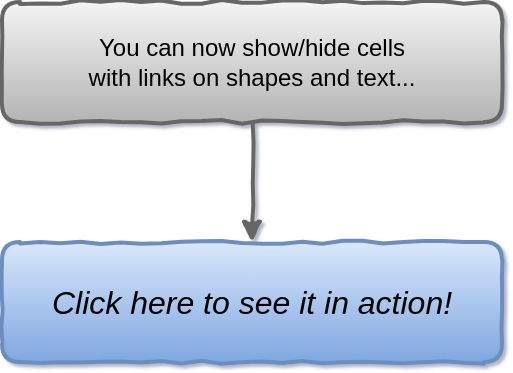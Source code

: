 <mxfile version="24.2.0" type="github" pages="2">
  <diagram id="d5gl4QwFa03STW00YMON" name="Page-1">
    <mxGraphModel dx="1207" dy="682" grid="0" gridSize="10" guides="1" tooltips="1" connect="1" arrows="1" fold="1" page="1" pageScale="1" pageWidth="850" pageHeight="1100" background="#ffffff" math="0" shadow="1">
      <root>
        <mxCell id="0" />
        <mxCell id="1" parent="0" />
        <mxCell id="4" value="" style="edgeStyle=orthogonalEdgeStyle;rounded=0;html=1;jettySize=auto;orthogonalLoop=1;fillColor=#f5f5f5;strokeColor=#666666;comic=1;shadow=0;strokeWidth=2;gradientColor=#b3b3b3;" parent="1" source="2" target="3" edge="1">
          <mxGeometry relative="1" as="geometry" />
        </mxCell>
        <mxCell id="2" value="You can now show/hide cells&lt;br&gt;with links on shapes and text..." style="rounded=1;whiteSpace=wrap;html=1;spacingLeft=10;spacingRight=10;fillColor=#f5f5f5;strokeColor=#666666;comic=1;shadow=0;strokeWidth=2;gradientColor=#b3b3b3;" parent="1" vertex="1">
          <mxGeometry x="300" y="99" width="250" height="60" as="geometry" />
        </mxCell>
        <mxCell id="6" value="" style="edgeStyle=orthogonalEdgeStyle;rounded=0;html=1;jettySize=auto;orthogonalLoop=1;fillColor=#f5f5f5;strokeColor=#666666;comic=1;shadow=0;strokeWidth=2;gradientColor=#b3b3b3;" parent="1" source="3" target="5" edge="1">
          <mxGeometry relative="1" as="geometry" />
        </mxCell>
        <UserObject label="Click here to see it in action!" link="data:action/json,{&quot;actions&quot;:[{&quot;toggle&quot;: {&quot;cells&quot;: [&quot;5&quot;, &quot;7&quot;]}}]}" id="3">
          <mxCell style="rounded=1;whiteSpace=wrap;html=1;fillColor=#dae8fc;strokeColor=#6c8ebf;comic=1;shadow=0;strokeWidth=2;gradientColor=#7ea6e0;fontSize=16;fontStyle=2" parent="1" vertex="1">
            <mxGeometry x="300" y="219" width="250" height="60" as="geometry" />
          </mxCell>
        </UserObject>
        <mxCell id="5" value="The format is&amp;nbsp;data:action/json,{&quot;actions&quot;:[{&quot;toggle&quot;: {&quot;cells&quot;: [id1, id2, ...]}}]}" style="rounded=1;whiteSpace=wrap;html=1;fillColor=#f5f5f5;strokeColor=#666666;comic=1;shadow=0;strokeWidth=2;gradientColor=#b3b3b3;" parent="1" vertex="1" visible="0">
          <mxGeometry x="300" y="339" width="250" height="60" as="geometry" />
        </mxCell>
        <mxCell id="7" value="IDs can be found in the Edit Data dialog or&lt;br&gt;in the tooltip for layers in the Layers dialog" style="rounded=1;whiteSpace=wrap;html=1;fillColor=#f5f5f5;strokeColor=#666666;comic=1;shadow=0;strokeWidth=2;gradientColor=#b3b3b3;" parent="1" vertex="1" visible="0">
          <mxGeometry x="300" y="423" width="250" height="60" as="geometry" />
        </mxCell>
      </root>
    </mxGraphModel>
  </diagram>
  <diagram id="P5UvWLl-yHD5Ik-sSlR9" name="Page-2">
    <mxGraphModel dx="3249" dy="620" grid="1" gridSize="10" guides="1" tooltips="1" connect="1" arrows="1" fold="1" page="1" pageScale="1" pageWidth="850" pageHeight="1100" math="0" shadow="0">
      <root>
        <mxCell id="0" />
        <mxCell id="1" parent="0" />
        <mxCell id="NIE-14_KYxLudchGvDw2-53" value="Client" style="shape=umlLifeline;perimeter=lifelinePerimeter;whiteSpace=wrap;html=1;container=0;dropTarget=0;collapsible=0;recursiveResize=0;outlineConnect=0;portConstraint=eastwest;newEdgeStyle={&quot;edgeStyle&quot;:&quot;elbowEdgeStyle&quot;,&quot;elbow&quot;:&quot;vertical&quot;,&quot;curved&quot;:0,&quot;rounded&quot;:0};" vertex="1" parent="1">
          <mxGeometry x="-535" y="440" width="120" height="600" as="geometry" />
        </mxCell>
        <mxCell id="NIE-14_KYxLudchGvDw2-54" value="Server" style="shape=umlLifeline;perimeter=lifelinePerimeter;whiteSpace=wrap;html=1;container=1;dropTarget=0;collapsible=0;recursiveResize=0;outlineConnect=0;portConstraint=eastwest;newEdgeStyle={&quot;curved&quot;:0,&quot;rounded&quot;:0};" vertex="1" parent="1">
          <mxGeometry x="-400" y="440" width="107" height="600" as="geometry" />
        </mxCell>
        <mxCell id="NIE-14_KYxLudchGvDw2-62" value="" style="rounded=0;whiteSpace=wrap;html=1;fontColor=#000000;fontSize=12;" vertex="1" parent="1">
          <mxGeometry x="-351" y="500" width="12" height="40" as="geometry" />
        </mxCell>
        <mxCell id="NIE-14_KYxLudchGvDw2-67" value="" style="rounded=0;whiteSpace=wrap;html=1;fontColor=#000000;fontSize=12;" vertex="1" parent="1">
          <mxGeometry x="-354" y="560" width="10" height="40" as="geometry" />
        </mxCell>
        <mxCell id="NIE-14_KYxLudchGvDw2-74" value="" style="endArrow=classic;html=1;rounded=0;entryX=0;entryY=0.5;entryDx=0;entryDy=0;fontColor=#000000;fontSize=12;" edge="1" parent="1">
          <mxGeometry relative="1" as="geometry">
            <mxPoint x="-469" y="519.29" as="sourcePoint" />
            <mxPoint x="-358" y="520.29" as="targetPoint" />
          </mxGeometry>
        </mxCell>
        <mxCell id="NIE-14_KYxLudchGvDw2-75" value="linkIds" style="edgeLabel;resizable=0;html=1;;align=center;verticalAlign=middle;fontColor=#000000;fontSize=12;" connectable="0" vertex="1" parent="NIE-14_KYxLudchGvDw2-74">
          <mxGeometry relative="1" as="geometry">
            <mxPoint x="-3" y="2" as="offset" />
          </mxGeometry>
        </mxCell>
        <mxCell id="NIE-14_KYxLudchGvDw2-76" value="" style="edgeStyle=elbowEdgeStyle;elbow=horizontal;endArrow=classic;html=1;curved=0;rounded=0;endSize=8;startSize=8;exitX=0.54;exitY=0.147;exitDx=0;exitDy=0;exitPerimeter=0;entryX=0.496;entryY=0.252;entryDx=0;entryDy=0;entryPerimeter=0;fontColor=#000000;fontSize=12;" edge="1" parent="1">
          <mxGeometry width="50" height="50" relative="1" as="geometry">
            <mxPoint x="-340.6" y="521.0" as="sourcePoint" />
            <mxPoint x="-345.0" y="578.75" as="targetPoint" />
            <Array as="points">
              <mxPoint x="-254.6" y="550.15" />
            </Array>
          </mxGeometry>
        </mxCell>
        <mxCell id="NIE-14_KYxLudchGvDw2-77" value="linkIds&lt;br style=&quot;font-size: 12px;&quot;&gt;&lt;span style=&quot;font-size: 12px; text-align: left; text-wrap: wrap;&quot;&gt;outputController&lt;/span&gt;" style="text;html=1;align=center;verticalAlign=middle;resizable=0;points=[];autosize=1;strokeColor=none;fillColor=none;fontColor=#000000;fontSize=12;" vertex="1" parent="1">
          <mxGeometry x="-249" y="530" width="120" height="40" as="geometry" />
        </mxCell>
        <mxCell id="NIE-14_KYxLudchGvDw2-79" value="outputDevice" style="text;html=1;align=center;verticalAlign=middle;resizable=0;points=[];autosize=1;strokeColor=none;fillColor=none;fontColor=#000000;fontSize=12;" vertex="1" parent="1">
          <mxGeometry x="-444" y="565" width="100" height="30" as="geometry" />
        </mxCell>
        <mxCell id="NIE-14_KYxLudchGvDw2-83" value="outputDevice.pushTo" style="text;html=1;align=center;verticalAlign=middle;resizable=0;points=[];autosize=1;strokeColor=none;fillColor=none;fontColor=#000000;fontSize=12;" vertex="1" parent="1">
          <mxGeometry x="-493" y="640" width="140" height="30" as="geometry" />
        </mxCell>
        <mxCell id="NIE-14_KYxLudchGvDw2-84" value="" style="rounded=0;whiteSpace=wrap;html=1;fontColor=#000000;fontSize=12;" vertex="1" parent="1">
          <mxGeometry x="-354" y="640" width="10" height="40" as="geometry" />
        </mxCell>
        <mxCell id="NIE-14_KYxLudchGvDw2-86" value="" style="edgeStyle=elbowEdgeStyle;elbow=horizontal;endArrow=classic;html=1;curved=0;rounded=0;endSize=8;startSize=8;exitX=0.54;exitY=0.147;exitDx=0;exitDy=0;exitPerimeter=0;entryX=0.496;entryY=0.252;entryDx=0;entryDy=0;entryPerimeter=0;fontColor=#000000;fontSize=12;" edge="1" parent="1">
          <mxGeometry width="50" height="50" relative="1" as="geometry">
            <mxPoint x="-341.8" y="595.0" as="sourcePoint" />
            <mxPoint x="-346.2" y="652.75" as="targetPoint" />
            <Array as="points">
              <mxPoint x="-255.8" y="624.15" />
            </Array>
          </mxGeometry>
        </mxCell>
        <mxCell id="NIE-14_KYxLudchGvDw2-88" value="reportItems(linkId, items)" style="shape=note;strokeWidth=2;fontSize=12;size=20;whiteSpace=wrap;html=1;fillColor=#fff2cc;strokeColor=#d6b656;fontColor=#000000;align=left;" vertex="1" parent="1">
          <mxGeometry x="-239" y="640" width="169" height="30" as="geometry" />
        </mxCell>
        <mxCell id="NIE-14_KYxLudchGvDw2-89" value="" style="rounded=0;whiteSpace=wrap;html=1;fontColor=#000000;fontSize=12;" vertex="1" parent="1">
          <mxGeometry x="-353" y="720" width="14" height="40" as="geometry" />
        </mxCell>
        <mxCell id="NIE-14_KYxLudchGvDw2-90" value="" style="edgeStyle=elbowEdgeStyle;elbow=horizontal;endArrow=classic;html=1;curved=0;rounded=0;endSize=8;startSize=8;exitX=0.54;exitY=0.147;exitDx=0;exitDy=0;exitPerimeter=0;entryX=0.496;entryY=0.252;entryDx=0;entryDy=0;entryPerimeter=0;fontColor=#000000;fontSize=12;" edge="1" parent="1">
          <mxGeometry width="50" height="50" relative="1" as="geometry">
            <mxPoint x="-341.8" y="680.0" as="sourcePoint" />
            <mxPoint x="-346.2" y="737.75" as="targetPoint" />
            <Array as="points">
              <mxPoint x="-255.8" y="709.15" />
            </Array>
          </mxGeometry>
        </mxCell>
        <mxCell id="NIE-14_KYxLudchGvDw2-92" value="&lt;div style=&quot;font-size: 12px;&quot;&gt;&amp;nbsp;// run.ts&lt;span style=&quot;background-color: initial;&quot;&gt;&amp;nbsp;&lt;br&gt;outputController = new OutputController(linkIds, sendMsg);&lt;/span&gt;&lt;br style=&quot;font-size: 12px;&quot;&gt;&lt;/div&gt;" style="shape=note;strokeWidth=2;fontSize=12;size=20;whiteSpace=wrap;html=1;fillColor=#fff2cc;strokeColor=#d6b656;fontColor=#000000;align=left;" vertex="1" parent="1">
          <mxGeometry x="-256" y="440" width="346" height="40" as="geometry" />
        </mxCell>
        <mxCell id="NIE-14_KYxLudchGvDw2-97" value="" style="edgeStyle=orthogonalEdgeStyle;rounded=0;orthogonalLoop=1;jettySize=auto;html=1;fontColor=#000000;fontSize=12;" edge="1" parent="1" source="NIE-14_KYxLudchGvDw2-93" target="NIE-14_KYxLudchGvDw2-96">
          <mxGeometry relative="1" as="geometry" />
        </mxCell>
        <mxCell id="NIE-14_KYxLudchGvDw2-93" value="" style="rounded=0;whiteSpace=wrap;html=1;fontColor=#000000;fontSize=12;" vertex="1" parent="1">
          <mxGeometry x="-479" y="720" width="10" height="40" as="geometry" />
        </mxCell>
        <mxCell id="NIE-14_KYxLudchGvDw2-94" value="" style="endArrow=classic;html=1;rounded=0;exitX=0;exitY=0.5;exitDx=0;exitDy=0;entryX=1;entryY=0.5;entryDx=0;entryDy=0;fontColor=#000000;fontSize=12;" edge="1" parent="1" source="NIE-14_KYxLudchGvDw2-89" target="NIE-14_KYxLudchGvDw2-93">
          <mxGeometry width="50" height="50" relative="1" as="geometry">
            <mxPoint x="-69" y="810" as="sourcePoint" />
            <mxPoint x="-19" y="760" as="targetPoint" />
          </mxGeometry>
        </mxCell>
        <mxCell id="NIE-14_KYxLudchGvDw2-95" value="items" style="text;html=1;align=center;verticalAlign=middle;resizable=0;points=[];autosize=1;strokeColor=none;fillColor=none;fontColor=#000000;fontSize=12;" vertex="1" parent="1">
          <mxGeometry x="-444" y="714" width="50" height="30" as="geometry" />
        </mxCell>
        <mxCell id="NIE-14_KYxLudchGvDw2-98" value="items" style="text;html=1;align=center;verticalAlign=middle;resizable=0;points=[];autosize=1;strokeColor=none;fillColor=none;fontColor=#000000;fontSize=12;" vertex="1" parent="1">
          <mxGeometry x="-573" y="719" width="50" height="30" as="geometry" />
        </mxCell>
        <mxCell id="NIE-14_KYxLudchGvDw2-101" value="&lt;div&gt;&lt;div&gt;&lt;br&gt;&lt;/div&gt;&lt;div&gt;class OutputController {&lt;/div&gt;&lt;div&gt;&amp;nbsp; private linkIds: string[];&lt;/div&gt;&lt;div&gt;&amp;nbsp; private sendMsg: (items: ItemValue[]) =&amp;gt; void;&lt;/div&gt;&lt;div&gt;&lt;br&gt;&lt;/div&gt;&lt;div&gt;&amp;nbsp; /**&lt;/div&gt;&lt;div&gt;&amp;nbsp; &amp;nbsp;* Constructs an instance of OutputController.&lt;/div&gt;&lt;div&gt;&amp;nbsp; &amp;nbsp;*/&lt;/div&gt;&lt;div&gt;&amp;nbsp; constructor(linkIds: string[], sendMsg: (items: ItemValue[]) =&amp;gt; void) {&lt;/div&gt;&lt;div&gt;&amp;nbsp; &amp;nbsp; this.linkIds = linkIds;&lt;/div&gt;&lt;div&gt;&amp;nbsp; &amp;nbsp; this.sendMsg = sendMsg;&lt;/div&gt;&lt;div&gt;&amp;nbsp; }&lt;/div&gt;&lt;div&gt;&lt;br&gt;&lt;/div&gt;&lt;div&gt;&amp;nbsp; /**&lt;/div&gt;&lt;div&gt;&amp;nbsp; &amp;nbsp;* Determines if a report should be sent for a given link ID.&lt;/div&gt;&lt;div&gt;&amp;nbsp; &amp;nbsp;*/&lt;/div&gt;&lt;div&gt;&amp;nbsp; isReport = (linkId: string): boolean =&amp;gt; {&lt;/div&gt;&lt;div&gt;&amp;nbsp; &amp;nbsp; return this.linkIds.includes(linkId);&lt;/div&gt;&lt;div&gt;&amp;nbsp; }&lt;/div&gt;&lt;div&gt;&lt;br&gt;&lt;/div&gt;&lt;div&gt;&amp;nbsp; /**&lt;/div&gt;&lt;div&gt;&amp;nbsp; &amp;nbsp;* When we invoke `reportItems`, it sends a message to the client and passes along the `items` and linkId.&lt;/div&gt;&lt;div&gt;&amp;nbsp; &amp;nbsp;*/&lt;/div&gt;&lt;div&gt;&amp;nbsp; reportItems(linkId: string, items: ItemValue[]): void {&lt;/div&gt;&lt;div&gt;&amp;nbsp; &amp;nbsp; if (this.isReport(linkId)) {&lt;/div&gt;&lt;div&gt;&amp;nbsp; &amp;nbsp; &amp;nbsp; this.sendMsg(items);&lt;/div&gt;&lt;div&gt;&amp;nbsp; &amp;nbsp; }&lt;/div&gt;&lt;div&gt;&amp;nbsp; }&lt;/div&gt;&lt;div&gt;}&lt;/div&gt;&lt;/div&gt;&lt;div&gt;&lt;br&gt;&lt;/div&gt;" style="shape=note;strokeWidth=2;fontSize=14;size=20;whiteSpace=wrap;html=1;fillColor=#fff2cc;strokeColor=#d6b656;fontColor=#666600;align=left;" vertex="1" parent="1">
          <mxGeometry x="170" y="340" width="490" height="505" as="geometry" />
        </mxCell>
        <mxCell id="NIE-14_KYxLudchGvDw2-103" value="&lt;span style=&quot;font-size: 12px; text-wrap: nowrap;&quot;&gt;watchDataChange&lt;/span&gt;&lt;span style=&quot;font-size: 12px; text-wrap: nowrap;&quot;&gt;(items)&lt;/span&gt;" style="shape=note;strokeWidth=2;fontSize=12;size=20;whiteSpace=wrap;html=1;fillColor=#fff2cc;strokeColor=#d6b656;fontColor=#000000;" vertex="1" parent="1">
          <mxGeometry x="-584" y="770" width="160" height="40" as="geometry" />
        </mxCell>
        <mxCell id="NIE-14_KYxLudchGvDw2-56" value="" style="rounded=0;whiteSpace=wrap;html=1;fontColor=#000000;fontSize=12;" vertex="1" parent="1">
          <mxGeometry x="-479" y="500" width="10" height="40" as="geometry" />
        </mxCell>
        <mxCell id="NIE-14_KYxLudchGvDw2-117" value="" style="group" vertex="1" connectable="0" parent="1">
          <mxGeometry x="-670" y="440" width="100" height="600" as="geometry" />
        </mxCell>
        <mxCell id="NIE-14_KYxLudchGvDw2-52" value="DataStory" style="shape=umlLifeline;perimeter=lifelinePerimeter;whiteSpace=wrap;html=1;container=1;dropTarget=0;collapsible=0;recursiveResize=0;outlineConnect=0;portConstraint=eastwest;newEdgeStyle={&quot;edgeStyle&quot;:&quot;elbowEdgeStyle&quot;,&quot;elbow&quot;:&quot;vertical&quot;,&quot;curved&quot;:0,&quot;rounded&quot;:0};" vertex="1" parent="NIE-14_KYxLudchGvDw2-117">
          <mxGeometry width="100" height="600" as="geometry" />
        </mxCell>
        <mxCell id="NIE-14_KYxLudchGvDw2-55" value="" style="rounded=0;whiteSpace=wrap;html=1;fontColor=#000000;fontSize=12;" vertex="1" parent="NIE-14_KYxLudchGvDw2-117">
          <mxGeometry x="47" y="60" width="10" height="40" as="geometry" />
        </mxCell>
        <mxCell id="NIE-14_KYxLudchGvDw2-96" value="" style="rounded=0;whiteSpace=wrap;html=1;fontColor=#000000;fontSize=12;" vertex="1" parent="NIE-14_KYxLudchGvDw2-117">
          <mxGeometry x="47" y="280" width="10" height="40" as="geometry" />
        </mxCell>
        <mxCell id="NIE-14_KYxLudchGvDw2-118" value="" style="group" vertex="1" connectable="0" parent="1">
          <mxGeometry x="-830" y="440" width="100" height="600" as="geometry" />
        </mxCell>
        <mxCell id="NIE-14_KYxLudchGvDw2-119" value="third" style="shape=umlLifeline;perimeter=lifelinePerimeter;whiteSpace=wrap;html=1;container=1;dropTarget=0;collapsible=0;recursiveResize=0;outlineConnect=0;portConstraint=eastwest;newEdgeStyle={&quot;edgeStyle&quot;:&quot;elbowEdgeStyle&quot;,&quot;elbow&quot;:&quot;vertical&quot;,&quot;curved&quot;:0,&quot;rounded&quot;:0};" vertex="1" parent="NIE-14_KYxLudchGvDw2-118">
          <mxGeometry width="100" height="600" as="geometry" />
        </mxCell>
        <mxCell id="NIE-14_KYxLudchGvDw2-120" value="" style="rounded=0;whiteSpace=wrap;html=1;fontColor=#000000;fontSize=12;" vertex="1" parent="NIE-14_KYxLudchGvDw2-118">
          <mxGeometry x="47" y="60" width="10" height="40" as="geometry" />
        </mxCell>
        <mxCell id="NIE-14_KYxLudchGvDw2-121" value="" style="rounded=0;whiteSpace=wrap;html=1;fontColor=#000000;fontSize=12;" vertex="1" parent="NIE-14_KYxLudchGvDw2-118">
          <mxGeometry x="47" y="280" width="10" height="40" as="geometry" />
        </mxCell>
        <mxCell id="NIE-14_KYxLudchGvDw2-123" value="&lt;div&gt;type ReportLinkItems= {&lt;/div&gt;&lt;div&gt;&amp;nbsp; linkIds: string[],&lt;/div&gt;&lt;div&gt;&amp;nbsp; watchDataChange: (linkId: string, items: ItemValue[]) =&amp;gt; void,&lt;/div&gt;&lt;div&gt;&lt;span style=&quot;background-color: initial;&quot;&gt;}&lt;/span&gt;&lt;br&gt;&lt;/div&gt;" style="shape=note;strokeWidth=2;fontSize=14;size=20;whiteSpace=wrap;html=1;fillColor=#fff2cc;strokeColor=#d6b656;fontColor=#666600;align=left;" vertex="1" parent="1">
          <mxGeometry x="-864" y="280" width="370" height="110" as="geometry" />
        </mxCell>
        <mxCell id="NIE-14_KYxLudchGvDw2-124" value="" style="edgeStyle=orthogonalEdgeStyle;rounded=0;orthogonalLoop=1;jettySize=auto;html=1;entryX=0;entryY=0.5;entryDx=0;entryDy=0;fontColor=#000000;fontSize=12;" edge="1" parent="1" source="NIE-14_KYxLudchGvDw2-120" target="NIE-14_KYxLudchGvDw2-55">
          <mxGeometry relative="1" as="geometry" />
        </mxCell>
        <mxCell id="NIE-14_KYxLudchGvDw2-125" value="&lt;span style=&quot;font-size: 12px; text-align: left; text-wrap: wrap;&quot;&gt;ReportLinkItems&lt;/span&gt;" style="text;html=1;align=center;verticalAlign=middle;resizable=0;points=[];autosize=1;strokeColor=none;fillColor=none;fontColor=#000000;fontSize=12;" vertex="1" parent="1">
          <mxGeometry x="-768" y="489" width="120" height="30" as="geometry" />
        </mxCell>
        <mxCell id="NIE-14_KYxLudchGvDw2-131" style="edgeStyle=orthogonalEdgeStyle;rounded=0;orthogonalLoop=1;jettySize=auto;html=1;entryX=1;entryY=0.5;entryDx=0;entryDy=0;fontColor=#000000;fontSize=12;" edge="1" parent="1" source="NIE-14_KYxLudchGvDw2-96" target="NIE-14_KYxLudchGvDw2-121">
          <mxGeometry relative="1" as="geometry" />
        </mxCell>
        <mxCell id="NIE-14_KYxLudchGvDw2-132" value="&lt;span style=&quot;font-size: 12px; text-align: left; text-wrap: wrap;&quot;&gt;watchDataChange(XX&lt;/span&gt;)" style="text;html=1;align=center;verticalAlign=middle;resizable=0;points=[];autosize=1;strokeColor=none;fillColor=none;fontColor=#000000;fontSize=12;" vertex="1" parent="1">
          <mxGeometry x="-773" y="690" width="160" height="30" as="geometry" />
        </mxCell>
        <mxCell id="NIE-14_KYxLudchGvDw2-138" value="" style="edgeStyle=orthogonalEdgeStyle;rounded=0;orthogonalLoop=1;jettySize=auto;html=1;entryX=0;entryY=0.5;entryDx=0;entryDy=0;exitX=1;exitY=0.5;exitDx=0;exitDy=0;fontColor=#000000;fontSize=12;" edge="1" parent="1" source="NIE-14_KYxLudchGvDw2-55" target="NIE-14_KYxLudchGvDw2-56">
          <mxGeometry relative="1" as="geometry">
            <mxPoint x="-763" y="530" as="sourcePoint" />
            <mxPoint x="-613" y="530" as="targetPoint" />
          </mxGeometry>
        </mxCell>
        <mxCell id="NIE-14_KYxLudchGvDw2-139" value="&lt;span style=&quot;font-size: 12px; text-align: left; text-wrap: wrap;&quot;&gt;ReportLinkItems&lt;/span&gt;" style="text;html=1;align=center;verticalAlign=middle;resizable=0;points=[];autosize=1;strokeColor=none;fillColor=none;fontColor=#000000;fontSize=12;" vertex="1" parent="1">
          <mxGeometry x="-603" y="489" width="120" height="30" as="geometry" />
        </mxCell>
        <mxCell id="NIE-14_KYxLudchGvDw2-140" value="run(diagram, linkIds)" style="shape=note;strokeWidth=2;fontSize=12;size=20;whiteSpace=wrap;html=1;fillColor=#fff2cc;strokeColor=#d6b656;fontColor=#000000;" vertex="1" parent="1">
          <mxGeometry x="-513" y="540" width="140" height="30" as="geometry" />
        </mxCell>
        <mxCell id="NIE-14_KYxLudchGvDw2-142" value="" style="endArrow=classic;html=1;rounded=0;exitX=0;exitY=0.5;exitDx=0;exitDy=0;exitPerimeter=0;entryX=1;entryY=0.25;entryDx=0;entryDy=0;fontColor=#000000;fontSize=12;" edge="1" parent="1" source="NIE-14_KYxLudchGvDw2-92" target="NIE-14_KYxLudchGvDw2-62">
          <mxGeometry width="50" height="50" relative="1" as="geometry">
            <mxPoint x="-119" y="650" as="sourcePoint" />
            <mxPoint x="-69" y="600" as="targetPoint" />
          </mxGeometry>
        </mxCell>
        <mxCell id="NIE-14_KYxLudchGvDw2-143" value="" style="endArrow=classic;html=1;rounded=0;exitX=0;exitY=0.5;exitDx=0;exitDy=0;exitPerimeter=0;fontColor=#000000;fontSize=12;" edge="1" parent="1" source="NIE-14_KYxLudchGvDw2-88">
          <mxGeometry width="50" height="50" relative="1" as="geometry">
            <mxPoint x="-119" y="650" as="sourcePoint" />
            <mxPoint x="-346.429" y="677" as="targetPoint" />
          </mxGeometry>
        </mxCell>
        <mxCell id="NIE-14_KYxLudchGvDw2-144" value="" style="endArrow=classic;html=1;rounded=0;exitX=0.5;exitY=1;exitDx=0;exitDy=0;exitPerimeter=0;entryX=0.456;entryY=-0.07;entryDx=0;entryDy=0;entryPerimeter=0;" edge="1" parent="1" source="NIE-14_KYxLudchGvDw2-123" target="NIE-14_KYxLudchGvDw2-125">
          <mxGeometry width="50" height="50" relative="1" as="geometry">
            <mxPoint x="-200" y="460" as="sourcePoint" />
            <mxPoint x="-150" y="410" as="targetPoint" />
          </mxGeometry>
        </mxCell>
        <mxCell id="NIE-14_KYxLudchGvDw2-145" value="run.ts" style="text;html=1;align=center;verticalAlign=middle;resizable=0;points=[];autosize=1;strokeColor=none;fillColor=none;" vertex="1" parent="1">
          <mxGeometry x="-351" y="749" width="60" height="30" as="geometry" />
        </mxCell>
        <mxCell id="NIE-14_KYxLudchGvDw2-146" value="" style="endArrow=classic;html=1;rounded=0;exitX=0;exitY=0.47;exitDx=0;exitDy=0;exitPerimeter=0;entryX=0.838;entryY=1.048;entryDx=0;entryDy=0;entryPerimeter=0;" edge="1" parent="1" source="NIE-14_KYxLudchGvDw2-101" target="NIE-14_KYxLudchGvDw2-77">
          <mxGeometry width="50" height="50" relative="1" as="geometry">
            <mxPoint x="-200" y="650" as="sourcePoint" />
            <mxPoint x="-150" y="600" as="targetPoint" />
          </mxGeometry>
        </mxCell>
        <mxCell id="NIE-14_KYxLudchGvDw2-147" value="&lt;div style=&quot;text-align: center;&quot;&gt;&lt;font style=&quot;font-size: 16px;&quot;&gt;precondition&lt;/font&gt;&lt;br&gt;&lt;/div&gt;&lt;div&gt;1. Every time a `RunStart`, retrieve the `ReportLinkItems` for that Run.&lt;/div&gt;&lt;div&gt;2. Multiple third parties can access data during the `diagram` Running process.&lt;/div&gt;&lt;div&gt;3. Specify the content to be retrieved using `linkIds`.&lt;/div&gt;" style="shape=note;strokeWidth=2;fontSize=14;size=20;whiteSpace=wrap;html=1;fillColor=#fff2cc;strokeColor=#d6b656;fontColor=#666600;fontStyle=1;align=left;" vertex="1" parent="1">
          <mxGeometry x="-415" y="190" width="386" height="130" as="geometry" />
        </mxCell>
      </root>
    </mxGraphModel>
  </diagram>
</mxfile>
